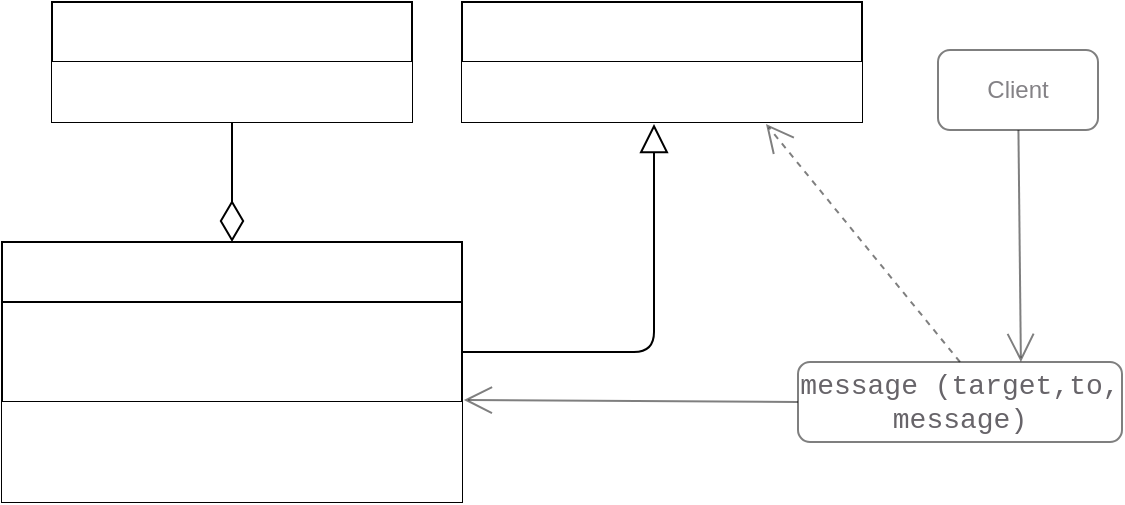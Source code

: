 <mxfile>
    <diagram id="Jds5zTMG6blXTYmW9u2l" name="Page-1">
        <mxGraphModel dx="585" dy="375" grid="1" gridSize="10" guides="1" tooltips="1" connect="1" arrows="1" fold="1" page="1" pageScale="1" pageWidth="850" pageHeight="1100" math="0" shadow="0">
            <root>
                <mxCell id="0"/>
                <mxCell id="1" parent="0"/>
                <mxCell id="2" value="&lt;span style=&quot;font-family: &amp;quot;Söhne Mono&amp;quot;, Monaco, &amp;quot;Andale Mono&amp;quot;, &amp;quot;Ubuntu Mono&amp;quot;, monospace; font-size: 14px; text-align: left;&quot;&gt;&lt;font color=&quot;#ffffff&quot;&gt;EmailService&lt;/font&gt;&lt;/span&gt;" style="swimlane;fontStyle=0;childLayout=stackLayout;horizontal=1;startSize=30;horizontalStack=0;resizeParent=1;resizeParentMax=0;resizeLast=0;collapsible=1;marginBottom=0;whiteSpace=wrap;html=1;" parent="1" vertex="1">
                    <mxGeometry x="195" y="180" width="180" height="60" as="geometry"/>
                </mxCell>
                <mxCell id="3" value="&lt;span style=&quot;font-family: &amp;quot;Söhne Mono&amp;quot;, Monaco, &amp;quot;Andale Mono&amp;quot;, &amp;quot;Ubuntu Mono&amp;quot;, monospace; font-size: 14px;&quot;&gt;&lt;font color=&quot;#ffffff&quot;&gt;+ sendEmail(to, msg)&lt;/font&gt;&lt;/span&gt;" style="text;strokeColor=none;fillColor=default;align=left;verticalAlign=middle;spacingLeft=4;spacingRight=4;overflow=hidden;points=[[0,0.5],[1,0.5]];portConstraint=eastwest;rotatable=0;whiteSpace=wrap;html=1;" parent="2" vertex="1">
                    <mxGeometry y="30" width="180" height="30" as="geometry"/>
                </mxCell>
                <mxCell id="6" value="&lt;span style=&quot;font-family: &amp;quot;Söhne Mono&amp;quot;, Monaco, &amp;quot;Andale Mono&amp;quot;, &amp;quot;Ubuntu Mono&amp;quot;, monospace; font-size: 14px; text-align: left;&quot;&gt;&lt;font color=&quot;#ffffff&quot;&gt;SMSService&lt;/font&gt;&lt;/span&gt;" style="swimlane;fontStyle=0;childLayout=stackLayout;horizontal=1;startSize=30;horizontalStack=0;resizeParent=1;resizeParentMax=0;resizeLast=0;collapsible=1;marginBottom=0;whiteSpace=wrap;html=1;" parent="1" vertex="1">
                    <mxGeometry x="400" y="180" width="200" height="60" as="geometry"/>
                </mxCell>
                <mxCell id="7" value="&lt;font color=&quot;#ffffff&quot;&gt;&lt;span style=&quot;font-family: &amp;quot;Söhne Mono&amp;quot;, Monaco, &amp;quot;Andale Mono&amp;quot;, &amp;quot;Ubuntu Mono&amp;quot;, monospace; font-size: 14px;&quot;&gt;+&amp;nbsp;&lt;/span&gt;&lt;span style=&quot;font-family: &amp;quot;Söhne Mono&amp;quot;, Monaco, &amp;quot;Andale Mono&amp;quot;, &amp;quot;Ubuntu Mono&amp;quot;, monospace; font-size: 14px;&quot;&gt;sendMessage&lt;/span&gt;&lt;span style=&quot;font-family: &amp;quot;Söhne Mono&amp;quot;, Monaco, &amp;quot;Andale Mono&amp;quot;, &amp;quot;Ubuntu Mono&amp;quot;, monospace; font-size: 14px;&quot;&gt;(to, msg)&lt;/span&gt;&lt;/font&gt;" style="text;strokeColor=none;fillColor=default;align=left;verticalAlign=middle;spacingLeft=4;spacingRight=4;overflow=hidden;points=[[0,0.5],[1,0.5]];portConstraint=eastwest;rotatable=0;whiteSpace=wrap;html=1;" parent="6" vertex="1">
                    <mxGeometry y="30" width="200" height="30" as="geometry"/>
                </mxCell>
                <mxCell id="23" style="edgeStyle=none;html=1;entryX=0.5;entryY=1;entryDx=0;entryDy=0;endArrow=none;endFill=0;endSize=12;startArrow=diamondThin;startFill=0;startSize=18;" parent="1" source="11" target="2" edge="1">
                    <mxGeometry relative="1" as="geometry"/>
                </mxCell>
                <mxCell id="11" value="&lt;span style=&quot;color: rgb(240, 240, 240); font-family: &amp;quot;Söhne Mono&amp;quot;, Monaco, &amp;quot;Andale Mono&amp;quot;, &amp;quot;Ubuntu Mono&amp;quot;, monospace; font-size: 14px; text-align: left;&quot;&gt;&lt;font color=&quot;#ffffff&quot;&gt;EmailService&lt;/font&gt;&lt;/span&gt;&lt;span style=&quot;font-family: &amp;quot;Söhne Mono&amp;quot;, Monaco, &amp;quot;Andale Mono&amp;quot;, &amp;quot;Ubuntu Mono&amp;quot;, monospace; font-size: 14px; text-align: left;&quot;&gt;Adapter&lt;/span&gt;" style="swimlane;fontStyle=0;childLayout=stackLayout;horizontal=1;startSize=30;horizontalStack=0;resizeParent=1;resizeParentMax=0;resizeLast=0;collapsible=1;marginBottom=0;whiteSpace=wrap;html=1;labelBackgroundColor=none;fontColor=#FFFFFF;fillColor=default;" parent="1" vertex="1">
                    <mxGeometry x="170" y="300" width="230" height="130" as="geometry"/>
                </mxCell>
                <mxCell id="12" value="&lt;span style=&quot;font-family: &amp;quot;Söhne Mono&amp;quot;, Monaco, &amp;quot;Andale Mono&amp;quot;, &amp;quot;Ubuntu Mono&amp;quot;, monospace; font-size: 14px;&quot;&gt;- emailService: EmailService &lt;/span&gt;" style="text;strokeColor=default;fillColor=default;align=left;verticalAlign=middle;spacingLeft=4;spacingRight=4;overflow=hidden;points=[[0,0.5],[1,0.5]];portConstraint=eastwest;rotatable=0;whiteSpace=wrap;html=1;labelBackgroundColor=none;fontColor=#FFFFFF;" parent="11" vertex="1">
                    <mxGeometry y="30" width="230" height="50" as="geometry"/>
                </mxCell>
                <mxCell id="13" value="&lt;span style=&quot;font-family: &amp;quot;Söhne Mono&amp;quot;, Monaco, &amp;quot;Andale Mono&amp;quot;, &amp;quot;Ubuntu Mono&amp;quot;, monospace; font-size: 14px;&quot;&gt;+ sendMessage (recipient, msg)&lt;/span&gt;" style="text;strokeColor=none;fillColor=default;align=left;verticalAlign=middle;spacingLeft=4;spacingRight=4;overflow=hidden;points=[[0,0.5],[1,0.5]];portConstraint=eastwest;rotatable=0;whiteSpace=wrap;html=1;labelBackgroundColor=none;fontColor=#FFFFFF;" parent="11" vertex="1">
                    <mxGeometry y="80" width="230" height="50" as="geometry"/>
                </mxCell>
                <mxCell id="16" style="edgeStyle=none;html=1;endArrow=open;endFill=0;endSize=12;entryX=0.688;entryY=0;entryDx=0;entryDy=0;entryPerimeter=0;opacity=50;" parent="1" source="15" target="24" edge="1">
                    <mxGeometry relative="1" as="geometry">
                        <mxPoint x="468" y="170" as="targetPoint"/>
                    </mxGeometry>
                </mxCell>
                <mxCell id="15" value="&lt;font color=&quot;#848286&quot;&gt;Client&lt;/font&gt;" style="rounded=1;whiteSpace=wrap;html=1;opacity=50;" parent="1" vertex="1">
                    <mxGeometry x="638" y="204" width="80" height="40" as="geometry"/>
                </mxCell>
                <mxCell id="21" style="edgeStyle=none;html=1;fontColor=#FFFFFF;endSize=12;endArrow=open;endFill=0;dashed=1;exitX=0.5;exitY=0;exitDx=0;exitDy=0;entryX=0.76;entryY=1.033;entryDx=0;entryDy=0;entryPerimeter=0;opacity=50;" parent="1" source="24" target="7" edge="1">
                    <mxGeometry relative="1" as="geometry">
                        <mxPoint x="543" y="240" as="targetPoint"/>
                    </mxGeometry>
                </mxCell>
                <mxCell id="22" style="edgeStyle=none;html=1;entryX=1.004;entryY=0.98;entryDx=0;entryDy=0;entryPerimeter=0;fontColor=#FFFFFF;endArrow=open;endFill=0;endSize=12;exitX=0;exitY=0.5;exitDx=0;exitDy=0;opacity=50;" parent="1" source="24" target="12" edge="1">
                    <mxGeometry relative="1" as="geometry">
                        <mxPoint x="513" y="379.599" as="sourcePoint"/>
                    </mxGeometry>
                </mxCell>
                <mxCell id="24" value="&lt;span style=&quot;font-family: Consolas, &amp;quot;Courier New&amp;quot;, monospace; font-size: 14px;&quot;&gt;&lt;font color=&quot;#676469&quot;&gt;message (target,to, message)&lt;/font&gt;&lt;/span&gt;" style="rounded=1;whiteSpace=wrap;html=1;labelBackgroundColor=none;fontColor=#FFFFFF;opacity=50;" parent="1" vertex="1">
                    <mxGeometry x="568" y="360" width="162" height="40" as="geometry"/>
                </mxCell>
                <mxCell id="25" style="edgeStyle=none;html=1;entryX=0.48;entryY=1.033;entryDx=0;entryDy=0;entryPerimeter=0;exitX=1;exitY=0.5;exitDx=0;exitDy=0;endSize=12;endArrow=block;endFill=0;" parent="1" source="12" target="7" edge="1">
                    <mxGeometry relative="1" as="geometry">
                        <Array as="points">
                            <mxPoint x="496" y="355"/>
                        </Array>
                    </mxGeometry>
                </mxCell>
            </root>
        </mxGraphModel>
    </diagram>
</mxfile>
